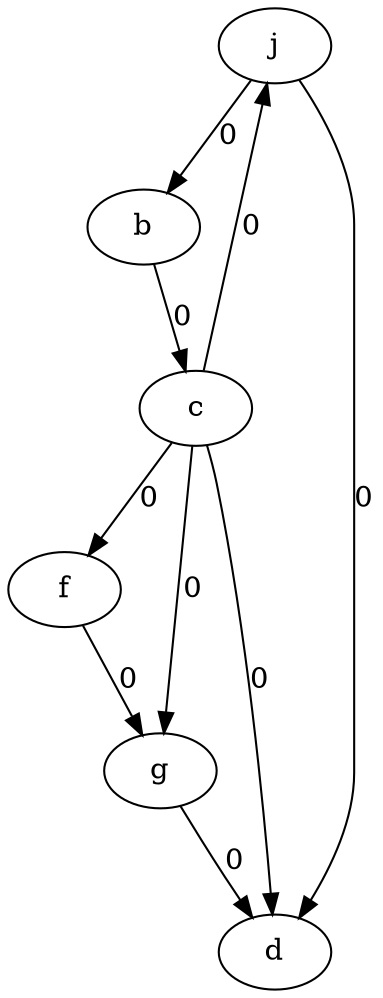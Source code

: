 digraph G {
j -> b [label="0"]
j -> d [label="0"]
b -> c [label="0"]
c -> j [label="0"]
c -> d [label="0"]
c -> f [label="0"]
c -> g [label="0"]
f -> g [label="0"]
g -> d [label="0"]
}

